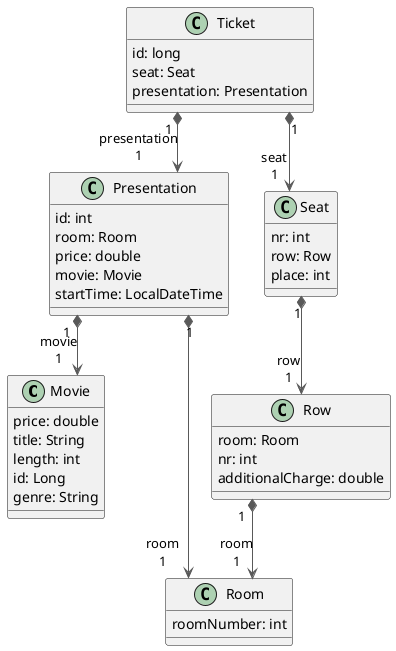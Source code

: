 @startuml

top to bottom direction
skinparam linetype ortho

class Movie {
   price: double
   title: String
   length: int
   id: Long
   genre: String
}
class Presentation {
   id: int
   room: Room
   price: double
   movie: Movie
   startTime: LocalDateTime
}
class Room {
   roomNumber: int
}
class Row {
   room: Room
   nr: int
   additionalCharge: double
}
class Seat {
   nr: int
   row: Row
   place: int
}
class Ticket {
   id: long
   seat: Seat
   presentation: Presentation
}

Presentation "1" *-[#595959,plain]-> "movie\n1" Movie        
Presentation "1" *-[#595959,plain]-> "room\n1" Room         
Row          "1" *-[#595959,plain]-> "room\n1" Room         
Seat         "1" *-[#595959,plain]-> "row\n1" Row          
Ticket       "1" *-[#595959,plain]-> "presentation\n1" Presentation 
Ticket       "1" *-[#595959,plain]-> "seat\n1" Seat         
@enduml
